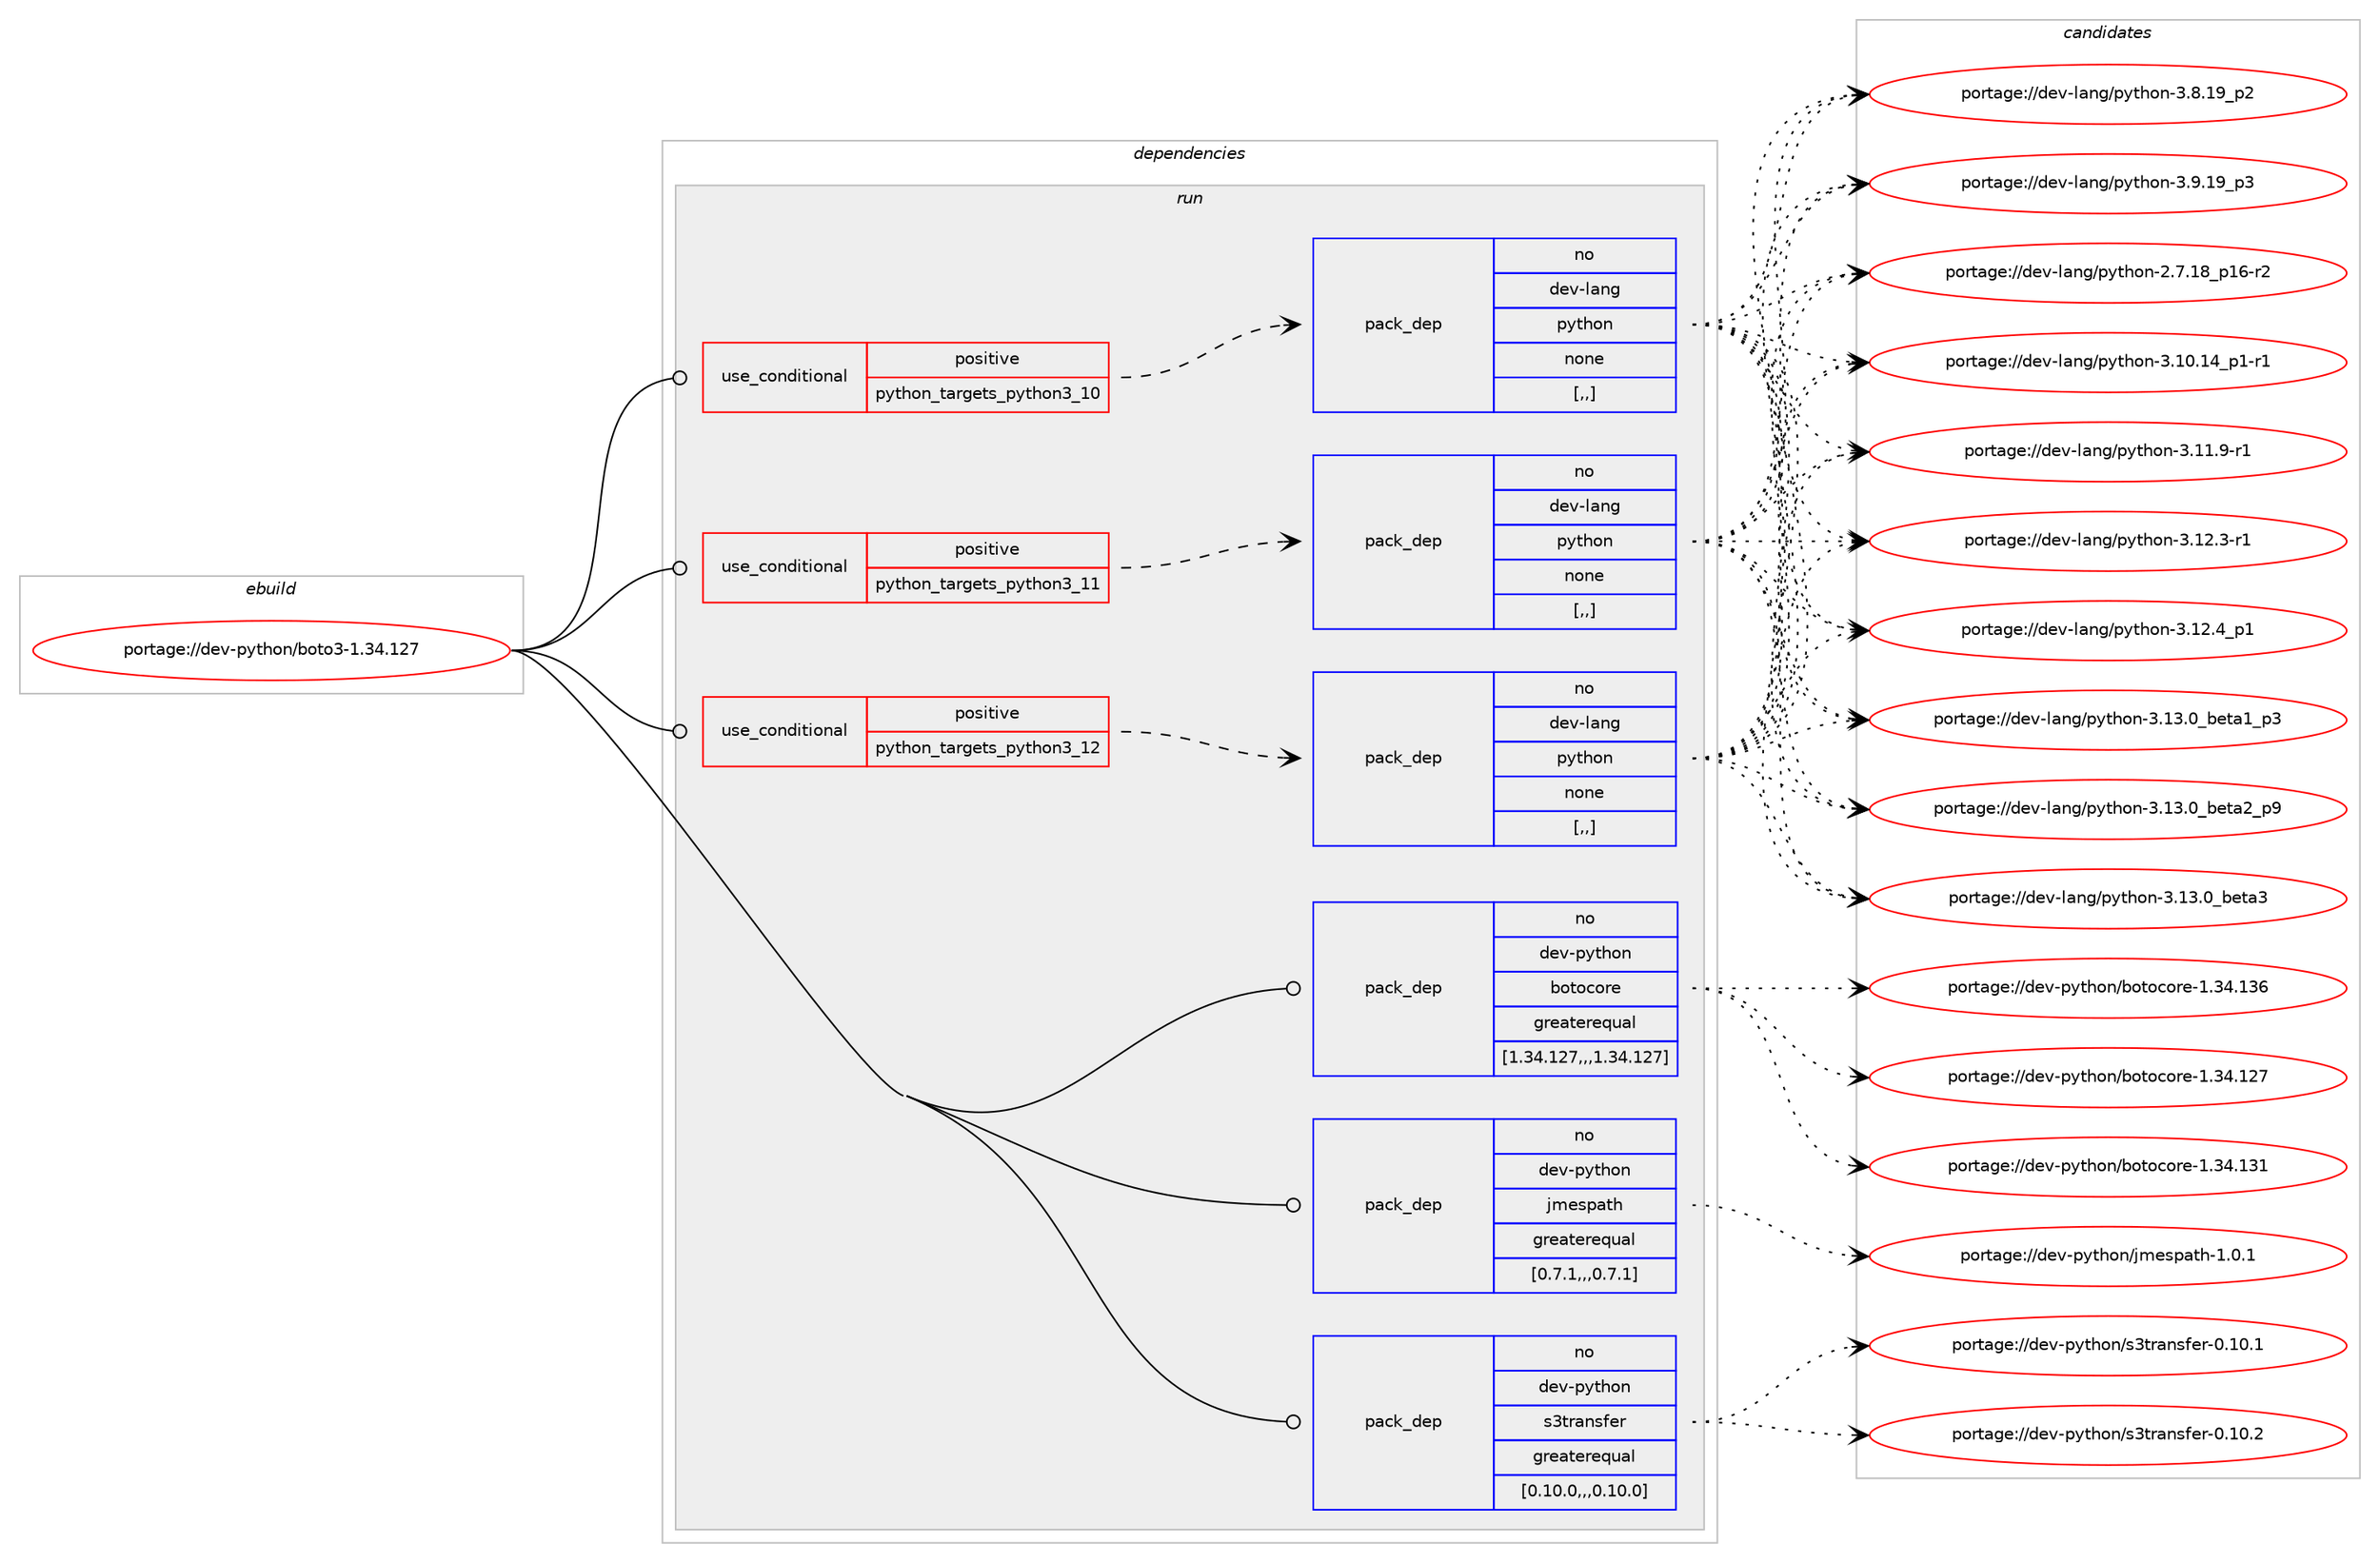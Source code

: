 digraph prolog {

# *************
# Graph options
# *************

newrank=true;
concentrate=true;
compound=true;
graph [rankdir=LR,fontname=Helvetica,fontsize=10,ranksep=1.5];#, ranksep=2.5, nodesep=0.2];
edge  [arrowhead=vee];
node  [fontname=Helvetica,fontsize=10];

# **********
# The ebuild
# **********

subgraph cluster_leftcol {
color=gray;
label=<<i>ebuild</i>>;
id [label="portage://dev-python/boto3-1.34.127", color=red, width=4, href="../dev-python/boto3-1.34.127.svg"];
}

# ****************
# The dependencies
# ****************

subgraph cluster_midcol {
color=gray;
label=<<i>dependencies</i>>;
subgraph cluster_compile {
fillcolor="#eeeeee";
style=filled;
label=<<i>compile</i>>;
}
subgraph cluster_compileandrun {
fillcolor="#eeeeee";
style=filled;
label=<<i>compile and run</i>>;
}
subgraph cluster_run {
fillcolor="#eeeeee";
style=filled;
label=<<i>run</i>>;
subgraph cond30466 {
dependency139614 [label=<<TABLE BORDER="0" CELLBORDER="1" CELLSPACING="0" CELLPADDING="4"><TR><TD ROWSPAN="3" CELLPADDING="10">use_conditional</TD></TR><TR><TD>positive</TD></TR><TR><TD>python_targets_python3_10</TD></TR></TABLE>>, shape=none, color=red];
subgraph pack107939 {
dependency139615 [label=<<TABLE BORDER="0" CELLBORDER="1" CELLSPACING="0" CELLPADDING="4" WIDTH="220"><TR><TD ROWSPAN="6" CELLPADDING="30">pack_dep</TD></TR><TR><TD WIDTH="110">no</TD></TR><TR><TD>dev-lang</TD></TR><TR><TD>python</TD></TR><TR><TD>none</TD></TR><TR><TD>[,,]</TD></TR></TABLE>>, shape=none, color=blue];
}
dependency139614:e -> dependency139615:w [weight=20,style="dashed",arrowhead="vee"];
}
id:e -> dependency139614:w [weight=20,style="solid",arrowhead="odot"];
subgraph cond30467 {
dependency139616 [label=<<TABLE BORDER="0" CELLBORDER="1" CELLSPACING="0" CELLPADDING="4"><TR><TD ROWSPAN="3" CELLPADDING="10">use_conditional</TD></TR><TR><TD>positive</TD></TR><TR><TD>python_targets_python3_11</TD></TR></TABLE>>, shape=none, color=red];
subgraph pack107940 {
dependency139617 [label=<<TABLE BORDER="0" CELLBORDER="1" CELLSPACING="0" CELLPADDING="4" WIDTH="220"><TR><TD ROWSPAN="6" CELLPADDING="30">pack_dep</TD></TR><TR><TD WIDTH="110">no</TD></TR><TR><TD>dev-lang</TD></TR><TR><TD>python</TD></TR><TR><TD>none</TD></TR><TR><TD>[,,]</TD></TR></TABLE>>, shape=none, color=blue];
}
dependency139616:e -> dependency139617:w [weight=20,style="dashed",arrowhead="vee"];
}
id:e -> dependency139616:w [weight=20,style="solid",arrowhead="odot"];
subgraph cond30468 {
dependency139618 [label=<<TABLE BORDER="0" CELLBORDER="1" CELLSPACING="0" CELLPADDING="4"><TR><TD ROWSPAN="3" CELLPADDING="10">use_conditional</TD></TR><TR><TD>positive</TD></TR><TR><TD>python_targets_python3_12</TD></TR></TABLE>>, shape=none, color=red];
subgraph pack107941 {
dependency139619 [label=<<TABLE BORDER="0" CELLBORDER="1" CELLSPACING="0" CELLPADDING="4" WIDTH="220"><TR><TD ROWSPAN="6" CELLPADDING="30">pack_dep</TD></TR><TR><TD WIDTH="110">no</TD></TR><TR><TD>dev-lang</TD></TR><TR><TD>python</TD></TR><TR><TD>none</TD></TR><TR><TD>[,,]</TD></TR></TABLE>>, shape=none, color=blue];
}
dependency139618:e -> dependency139619:w [weight=20,style="dashed",arrowhead="vee"];
}
id:e -> dependency139618:w [weight=20,style="solid",arrowhead="odot"];
subgraph pack107942 {
dependency139620 [label=<<TABLE BORDER="0" CELLBORDER="1" CELLSPACING="0" CELLPADDING="4" WIDTH="220"><TR><TD ROWSPAN="6" CELLPADDING="30">pack_dep</TD></TR><TR><TD WIDTH="110">no</TD></TR><TR><TD>dev-python</TD></TR><TR><TD>botocore</TD></TR><TR><TD>greaterequal</TD></TR><TR><TD>[1.34.127,,,1.34.127]</TD></TR></TABLE>>, shape=none, color=blue];
}
id:e -> dependency139620:w [weight=20,style="solid",arrowhead="odot"];
subgraph pack107943 {
dependency139621 [label=<<TABLE BORDER="0" CELLBORDER="1" CELLSPACING="0" CELLPADDING="4" WIDTH="220"><TR><TD ROWSPAN="6" CELLPADDING="30">pack_dep</TD></TR><TR><TD WIDTH="110">no</TD></TR><TR><TD>dev-python</TD></TR><TR><TD>jmespath</TD></TR><TR><TD>greaterequal</TD></TR><TR><TD>[0.7.1,,,0.7.1]</TD></TR></TABLE>>, shape=none, color=blue];
}
id:e -> dependency139621:w [weight=20,style="solid",arrowhead="odot"];
subgraph pack107944 {
dependency139622 [label=<<TABLE BORDER="0" CELLBORDER="1" CELLSPACING="0" CELLPADDING="4" WIDTH="220"><TR><TD ROWSPAN="6" CELLPADDING="30">pack_dep</TD></TR><TR><TD WIDTH="110">no</TD></TR><TR><TD>dev-python</TD></TR><TR><TD>s3transfer</TD></TR><TR><TD>greaterequal</TD></TR><TR><TD>[0.10.0,,,0.10.0]</TD></TR></TABLE>>, shape=none, color=blue];
}
id:e -> dependency139622:w [weight=20,style="solid",arrowhead="odot"];
}
}

# **************
# The candidates
# **************

subgraph cluster_choices {
rank=same;
color=gray;
label=<<i>candidates</i>>;

subgraph choice107939 {
color=black;
nodesep=1;
choice100101118451089711010347112121116104111110455046554649569511249544511450 [label="portage://dev-lang/python-2.7.18_p16-r2", color=red, width=4,href="../dev-lang/python-2.7.18_p16-r2.svg"];
choice100101118451089711010347112121116104111110455146494846495295112494511449 [label="portage://dev-lang/python-3.10.14_p1-r1", color=red, width=4,href="../dev-lang/python-3.10.14_p1-r1.svg"];
choice100101118451089711010347112121116104111110455146494946574511449 [label="portage://dev-lang/python-3.11.9-r1", color=red, width=4,href="../dev-lang/python-3.11.9-r1.svg"];
choice100101118451089711010347112121116104111110455146495046514511449 [label="portage://dev-lang/python-3.12.3-r1", color=red, width=4,href="../dev-lang/python-3.12.3-r1.svg"];
choice100101118451089711010347112121116104111110455146495046529511249 [label="portage://dev-lang/python-3.12.4_p1", color=red, width=4,href="../dev-lang/python-3.12.4_p1.svg"];
choice10010111845108971101034711212111610411111045514649514648959810111697499511251 [label="portage://dev-lang/python-3.13.0_beta1_p3", color=red, width=4,href="../dev-lang/python-3.13.0_beta1_p3.svg"];
choice10010111845108971101034711212111610411111045514649514648959810111697509511257 [label="portage://dev-lang/python-3.13.0_beta2_p9", color=red, width=4,href="../dev-lang/python-3.13.0_beta2_p9.svg"];
choice1001011184510897110103471121211161041111104551464951464895981011169751 [label="portage://dev-lang/python-3.13.0_beta3", color=red, width=4,href="../dev-lang/python-3.13.0_beta3.svg"];
choice100101118451089711010347112121116104111110455146564649579511250 [label="portage://dev-lang/python-3.8.19_p2", color=red, width=4,href="../dev-lang/python-3.8.19_p2.svg"];
choice100101118451089711010347112121116104111110455146574649579511251 [label="portage://dev-lang/python-3.9.19_p3", color=red, width=4,href="../dev-lang/python-3.9.19_p3.svg"];
dependency139615:e -> choice100101118451089711010347112121116104111110455046554649569511249544511450:w [style=dotted,weight="100"];
dependency139615:e -> choice100101118451089711010347112121116104111110455146494846495295112494511449:w [style=dotted,weight="100"];
dependency139615:e -> choice100101118451089711010347112121116104111110455146494946574511449:w [style=dotted,weight="100"];
dependency139615:e -> choice100101118451089711010347112121116104111110455146495046514511449:w [style=dotted,weight="100"];
dependency139615:e -> choice100101118451089711010347112121116104111110455146495046529511249:w [style=dotted,weight="100"];
dependency139615:e -> choice10010111845108971101034711212111610411111045514649514648959810111697499511251:w [style=dotted,weight="100"];
dependency139615:e -> choice10010111845108971101034711212111610411111045514649514648959810111697509511257:w [style=dotted,weight="100"];
dependency139615:e -> choice1001011184510897110103471121211161041111104551464951464895981011169751:w [style=dotted,weight="100"];
dependency139615:e -> choice100101118451089711010347112121116104111110455146564649579511250:w [style=dotted,weight="100"];
dependency139615:e -> choice100101118451089711010347112121116104111110455146574649579511251:w [style=dotted,weight="100"];
}
subgraph choice107940 {
color=black;
nodesep=1;
choice100101118451089711010347112121116104111110455046554649569511249544511450 [label="portage://dev-lang/python-2.7.18_p16-r2", color=red, width=4,href="../dev-lang/python-2.7.18_p16-r2.svg"];
choice100101118451089711010347112121116104111110455146494846495295112494511449 [label="portage://dev-lang/python-3.10.14_p1-r1", color=red, width=4,href="../dev-lang/python-3.10.14_p1-r1.svg"];
choice100101118451089711010347112121116104111110455146494946574511449 [label="portage://dev-lang/python-3.11.9-r1", color=red, width=4,href="../dev-lang/python-3.11.9-r1.svg"];
choice100101118451089711010347112121116104111110455146495046514511449 [label="portage://dev-lang/python-3.12.3-r1", color=red, width=4,href="../dev-lang/python-3.12.3-r1.svg"];
choice100101118451089711010347112121116104111110455146495046529511249 [label="portage://dev-lang/python-3.12.4_p1", color=red, width=4,href="../dev-lang/python-3.12.4_p1.svg"];
choice10010111845108971101034711212111610411111045514649514648959810111697499511251 [label="portage://dev-lang/python-3.13.0_beta1_p3", color=red, width=4,href="../dev-lang/python-3.13.0_beta1_p3.svg"];
choice10010111845108971101034711212111610411111045514649514648959810111697509511257 [label="portage://dev-lang/python-3.13.0_beta2_p9", color=red, width=4,href="../dev-lang/python-3.13.0_beta2_p9.svg"];
choice1001011184510897110103471121211161041111104551464951464895981011169751 [label="portage://dev-lang/python-3.13.0_beta3", color=red, width=4,href="../dev-lang/python-3.13.0_beta3.svg"];
choice100101118451089711010347112121116104111110455146564649579511250 [label="portage://dev-lang/python-3.8.19_p2", color=red, width=4,href="../dev-lang/python-3.8.19_p2.svg"];
choice100101118451089711010347112121116104111110455146574649579511251 [label="portage://dev-lang/python-3.9.19_p3", color=red, width=4,href="../dev-lang/python-3.9.19_p3.svg"];
dependency139617:e -> choice100101118451089711010347112121116104111110455046554649569511249544511450:w [style=dotted,weight="100"];
dependency139617:e -> choice100101118451089711010347112121116104111110455146494846495295112494511449:w [style=dotted,weight="100"];
dependency139617:e -> choice100101118451089711010347112121116104111110455146494946574511449:w [style=dotted,weight="100"];
dependency139617:e -> choice100101118451089711010347112121116104111110455146495046514511449:w [style=dotted,weight="100"];
dependency139617:e -> choice100101118451089711010347112121116104111110455146495046529511249:w [style=dotted,weight="100"];
dependency139617:e -> choice10010111845108971101034711212111610411111045514649514648959810111697499511251:w [style=dotted,weight="100"];
dependency139617:e -> choice10010111845108971101034711212111610411111045514649514648959810111697509511257:w [style=dotted,weight="100"];
dependency139617:e -> choice1001011184510897110103471121211161041111104551464951464895981011169751:w [style=dotted,weight="100"];
dependency139617:e -> choice100101118451089711010347112121116104111110455146564649579511250:w [style=dotted,weight="100"];
dependency139617:e -> choice100101118451089711010347112121116104111110455146574649579511251:w [style=dotted,weight="100"];
}
subgraph choice107941 {
color=black;
nodesep=1;
choice100101118451089711010347112121116104111110455046554649569511249544511450 [label="portage://dev-lang/python-2.7.18_p16-r2", color=red, width=4,href="../dev-lang/python-2.7.18_p16-r2.svg"];
choice100101118451089711010347112121116104111110455146494846495295112494511449 [label="portage://dev-lang/python-3.10.14_p1-r1", color=red, width=4,href="../dev-lang/python-3.10.14_p1-r1.svg"];
choice100101118451089711010347112121116104111110455146494946574511449 [label="portage://dev-lang/python-3.11.9-r1", color=red, width=4,href="../dev-lang/python-3.11.9-r1.svg"];
choice100101118451089711010347112121116104111110455146495046514511449 [label="portage://dev-lang/python-3.12.3-r1", color=red, width=4,href="../dev-lang/python-3.12.3-r1.svg"];
choice100101118451089711010347112121116104111110455146495046529511249 [label="portage://dev-lang/python-3.12.4_p1", color=red, width=4,href="../dev-lang/python-3.12.4_p1.svg"];
choice10010111845108971101034711212111610411111045514649514648959810111697499511251 [label="portage://dev-lang/python-3.13.0_beta1_p3", color=red, width=4,href="../dev-lang/python-3.13.0_beta1_p3.svg"];
choice10010111845108971101034711212111610411111045514649514648959810111697509511257 [label="portage://dev-lang/python-3.13.0_beta2_p9", color=red, width=4,href="../dev-lang/python-3.13.0_beta2_p9.svg"];
choice1001011184510897110103471121211161041111104551464951464895981011169751 [label="portage://dev-lang/python-3.13.0_beta3", color=red, width=4,href="../dev-lang/python-3.13.0_beta3.svg"];
choice100101118451089711010347112121116104111110455146564649579511250 [label="portage://dev-lang/python-3.8.19_p2", color=red, width=4,href="../dev-lang/python-3.8.19_p2.svg"];
choice100101118451089711010347112121116104111110455146574649579511251 [label="portage://dev-lang/python-3.9.19_p3", color=red, width=4,href="../dev-lang/python-3.9.19_p3.svg"];
dependency139619:e -> choice100101118451089711010347112121116104111110455046554649569511249544511450:w [style=dotted,weight="100"];
dependency139619:e -> choice100101118451089711010347112121116104111110455146494846495295112494511449:w [style=dotted,weight="100"];
dependency139619:e -> choice100101118451089711010347112121116104111110455146494946574511449:w [style=dotted,weight="100"];
dependency139619:e -> choice100101118451089711010347112121116104111110455146495046514511449:w [style=dotted,weight="100"];
dependency139619:e -> choice100101118451089711010347112121116104111110455146495046529511249:w [style=dotted,weight="100"];
dependency139619:e -> choice10010111845108971101034711212111610411111045514649514648959810111697499511251:w [style=dotted,weight="100"];
dependency139619:e -> choice10010111845108971101034711212111610411111045514649514648959810111697509511257:w [style=dotted,weight="100"];
dependency139619:e -> choice1001011184510897110103471121211161041111104551464951464895981011169751:w [style=dotted,weight="100"];
dependency139619:e -> choice100101118451089711010347112121116104111110455146564649579511250:w [style=dotted,weight="100"];
dependency139619:e -> choice100101118451089711010347112121116104111110455146574649579511251:w [style=dotted,weight="100"];
}
subgraph choice107942 {
color=black;
nodesep=1;
choice10010111845112121116104111110479811111611199111114101454946515246495055 [label="portage://dev-python/botocore-1.34.127", color=red, width=4,href="../dev-python/botocore-1.34.127.svg"];
choice10010111845112121116104111110479811111611199111114101454946515246495149 [label="portage://dev-python/botocore-1.34.131", color=red, width=4,href="../dev-python/botocore-1.34.131.svg"];
choice10010111845112121116104111110479811111611199111114101454946515246495154 [label="portage://dev-python/botocore-1.34.136", color=red, width=4,href="../dev-python/botocore-1.34.136.svg"];
dependency139620:e -> choice10010111845112121116104111110479811111611199111114101454946515246495055:w [style=dotted,weight="100"];
dependency139620:e -> choice10010111845112121116104111110479811111611199111114101454946515246495149:w [style=dotted,weight="100"];
dependency139620:e -> choice10010111845112121116104111110479811111611199111114101454946515246495154:w [style=dotted,weight="100"];
}
subgraph choice107943 {
color=black;
nodesep=1;
choice100101118451121211161041111104710610910111511297116104454946484649 [label="portage://dev-python/jmespath-1.0.1", color=red, width=4,href="../dev-python/jmespath-1.0.1.svg"];
dependency139621:e -> choice100101118451121211161041111104710610910111511297116104454946484649:w [style=dotted,weight="100"];
}
subgraph choice107944 {
color=black;
nodesep=1;
choice1001011184511212111610411111047115511161149711011510210111445484649484649 [label="portage://dev-python/s3transfer-0.10.1", color=red, width=4,href="../dev-python/s3transfer-0.10.1.svg"];
choice1001011184511212111610411111047115511161149711011510210111445484649484650 [label="portage://dev-python/s3transfer-0.10.2", color=red, width=4,href="../dev-python/s3transfer-0.10.2.svg"];
dependency139622:e -> choice1001011184511212111610411111047115511161149711011510210111445484649484649:w [style=dotted,weight="100"];
dependency139622:e -> choice1001011184511212111610411111047115511161149711011510210111445484649484650:w [style=dotted,weight="100"];
}
}

}
